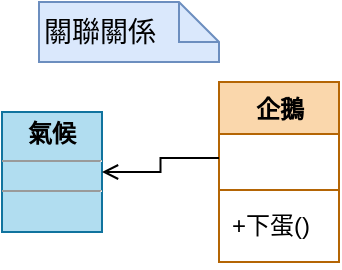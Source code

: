 <mxfile version="22.0.8" type="github">
  <diagram name="第 1 页" id="zJEJ6vRs23Op94450Si6">
    <mxGraphModel dx="1434" dy="750" grid="1" gridSize="10" guides="1" tooltips="1" connect="1" arrows="1" fold="1" page="1" pageScale="1" pageWidth="827" pageHeight="1169" math="0" shadow="0">
      <root>
        <mxCell id="0" />
        <mxCell id="1" parent="0" />
        <mxCell id="Li08ngZv_8AePVbSKfDl-1" value="企鵝" style="swimlane;fontStyle=1;align=center;verticalAlign=top;childLayout=stackLayout;horizontal=1;startSize=26;horizontalStack=0;resizeParent=1;resizeParentMax=0;resizeLast=0;collapsible=1;marginBottom=0;whiteSpace=wrap;html=1;fillColor=#fad7ac;strokeColor=#b46504;" vertex="1" parent="1">
          <mxGeometry x="458.5" y="340" width="60" height="90" as="geometry" />
        </mxCell>
        <mxCell id="Li08ngZv_8AePVbSKfDl-2" value="&amp;nbsp;" style="text;strokeColor=none;fillColor=none;align=left;verticalAlign=top;spacingLeft=4;spacingRight=4;overflow=hidden;rotatable=0;points=[[0,0.5],[1,0.5]];portConstraint=eastwest;whiteSpace=wrap;html=1;" vertex="1" parent="Li08ngZv_8AePVbSKfDl-1">
          <mxGeometry y="26" width="60" height="24" as="geometry" />
        </mxCell>
        <mxCell id="Li08ngZv_8AePVbSKfDl-3" value="" style="line;strokeWidth=1;fillColor=none;align=left;verticalAlign=middle;spacingTop=-1;spacingLeft=3;spacingRight=3;rotatable=0;labelPosition=right;points=[];portConstraint=eastwest;strokeColor=inherit;" vertex="1" parent="Li08ngZv_8AePVbSKfDl-1">
          <mxGeometry y="50" width="60" height="8" as="geometry" />
        </mxCell>
        <mxCell id="Li08ngZv_8AePVbSKfDl-4" value="+下蛋()" style="text;strokeColor=none;fillColor=none;align=left;verticalAlign=top;spacingLeft=4;spacingRight=4;overflow=hidden;rotatable=0;points=[[0,0.5],[1,0.5]];portConstraint=eastwest;whiteSpace=wrap;html=1;" vertex="1" parent="Li08ngZv_8AePVbSKfDl-1">
          <mxGeometry y="58" width="60" height="32" as="geometry" />
        </mxCell>
        <mxCell id="Li08ngZv_8AePVbSKfDl-5" value="&lt;p style=&quot;margin:0px;margin-top:4px;text-align:center;&quot;&gt;&lt;b&gt;氣候&lt;/b&gt;&lt;/p&gt;&lt;hr size=&quot;1&quot;&gt;&lt;div style=&quot;height:2px;&quot;&gt;&lt;/div&gt;&lt;hr size=&quot;1&quot;&gt;&lt;div style=&quot;height:2px;&quot;&gt;&lt;/div&gt;" style="verticalAlign=top;align=left;overflow=fill;fontSize=12;fontFamily=Helvetica;html=1;whiteSpace=wrap;fillColor=#b1ddf0;strokeColor=#10739e;" vertex="1" parent="1">
          <mxGeometry x="350" y="355" width="50" height="60" as="geometry" />
        </mxCell>
        <mxCell id="Li08ngZv_8AePVbSKfDl-6" style="edgeStyle=orthogonalEdgeStyle;rounded=0;orthogonalLoop=1;jettySize=auto;html=1;exitX=0;exitY=0.5;exitDx=0;exitDy=0;entryX=1;entryY=0.5;entryDx=0;entryDy=0;endArrow=open;endFill=0;" edge="1" parent="1" source="Li08ngZv_8AePVbSKfDl-2" target="Li08ngZv_8AePVbSKfDl-5">
          <mxGeometry relative="1" as="geometry" />
        </mxCell>
        <mxCell id="Li08ngZv_8AePVbSKfDl-7" value="&lt;span style=&quot;font-size: 14px;&quot;&gt;關聯關係&lt;/span&gt;" style="shape=note;size=20;whiteSpace=wrap;html=1;fillColor=#dae8fc;strokeColor=#6c8ebf;align=left;" vertex="1" parent="1">
          <mxGeometry x="368.5" y="300" width="90" height="30" as="geometry" />
        </mxCell>
      </root>
    </mxGraphModel>
  </diagram>
</mxfile>
